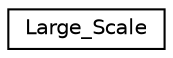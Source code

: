 digraph "Graphical Class Hierarchy"
{
 // LATEX_PDF_SIZE
  edge [fontname="Helvetica",fontsize="10",labelfontname="Helvetica",labelfontsize="10"];
  node [fontname="Helvetica",fontsize="10",shape=record];
  rankdir="LR";
  Node0 [label="Large_Scale",height=0.2,width=0.4,color="black", fillcolor="white", style="filled",URL="$structLarge__Scale.html",tooltip=" "];
}
